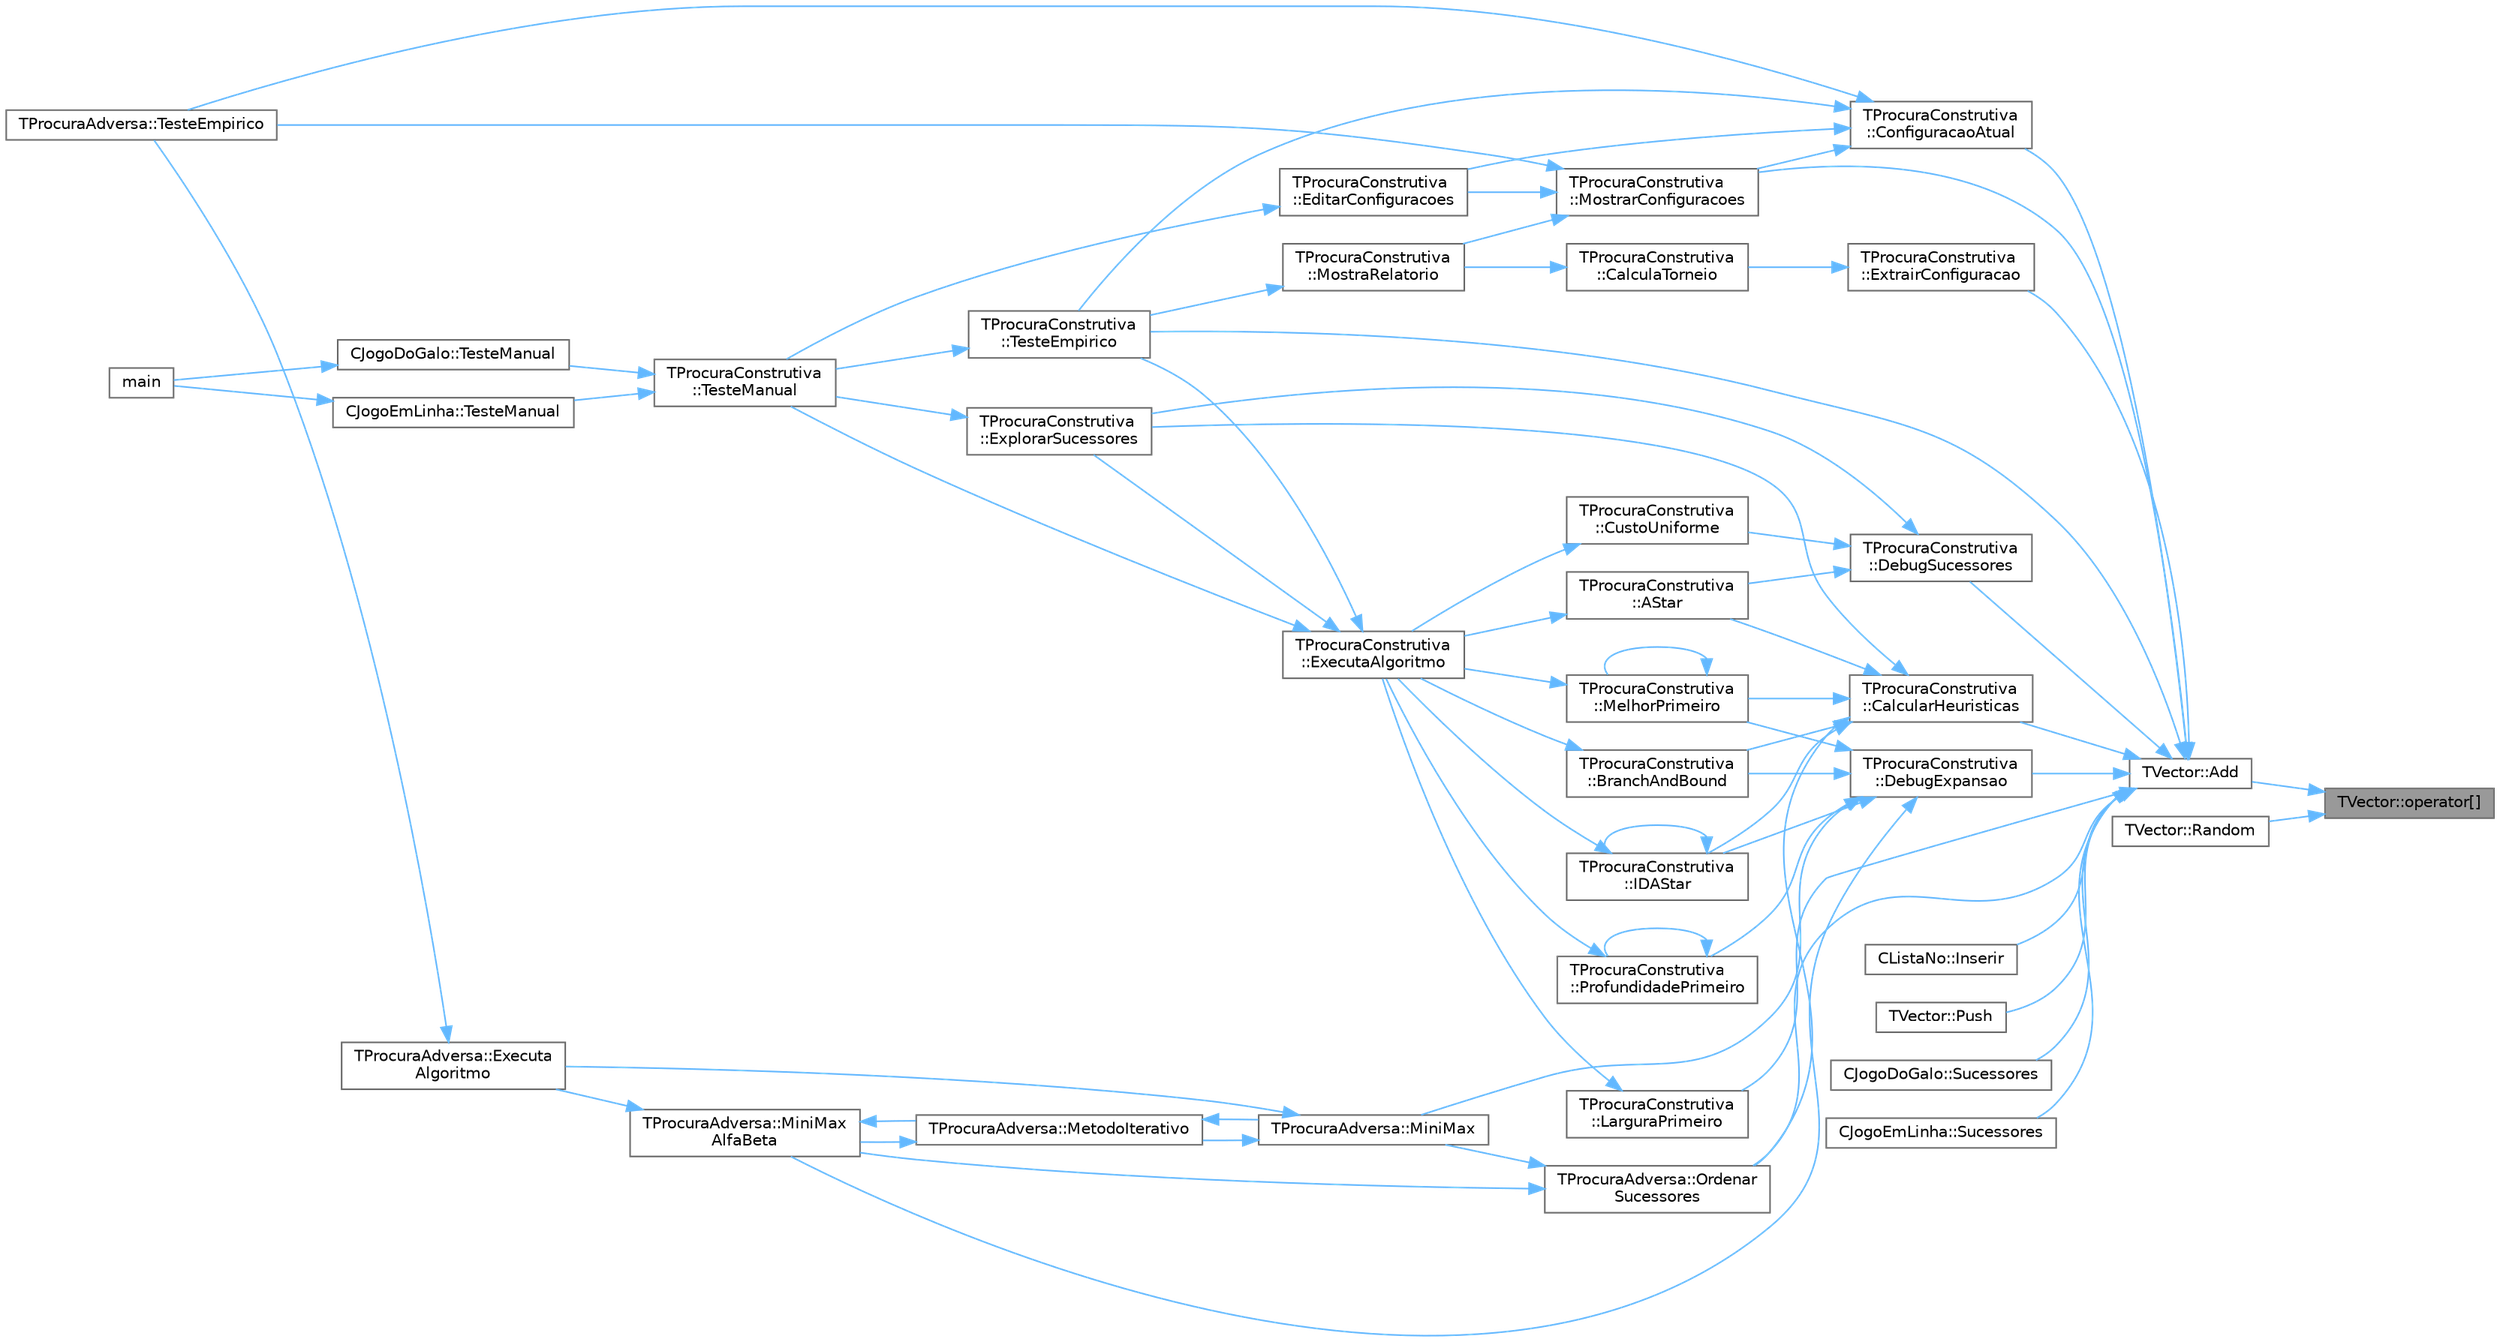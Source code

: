 digraph "TVector::operator[]"
{
 // LATEX_PDF_SIZE
  bgcolor="transparent";
  edge [fontname=Helvetica,fontsize=10,labelfontname=Helvetica,labelfontsize=10];
  node [fontname=Helvetica,fontsize=10,shape=box,height=0.2,width=0.4];
  rankdir="RL";
  Node1 [id="Node000001",label="TVector::operator[]",height=0.2,width=0.4,color="gray40", fillcolor="grey60", style="filled", fontcolor="black",tooltip=" "];
  Node1 -> Node2 [id="edge70_Node000001_Node000002",dir="back",color="steelblue1",style="solid",tooltip=" "];
  Node2 [id="Node000002",label="TVector::Add",height=0.2,width=0.4,color="grey40", fillcolor="white", style="filled",URL="$classTVector.html#a21e44df6bc9513d711e2047abc5abf3d",tooltip=" "];
  Node2 -> Node3 [id="edge71_Node000002_Node000003",dir="back",color="steelblue1",style="solid",tooltip=" "];
  Node3 [id="Node000003",label="TProcuraConstrutiva\l::CalcularHeuristicas",height=0.2,width=0.4,color="grey40", fillcolor="white", style="filled",URL="$classTProcuraConstrutiva.html#a640e74c9b6cd340761db671438ad679e",tooltip=" "];
  Node3 -> Node4 [id="edge72_Node000003_Node000004",dir="back",color="steelblue1",style="solid",tooltip=" "];
  Node4 [id="Node000004",label="TProcuraConstrutiva\l::AStar",height=0.2,width=0.4,color="grey40", fillcolor="white", style="filled",URL="$group__ProcurasInformadas.html#ga37dd78e1a9a6742700728135f81964b4",tooltip="Executa a procura A*, algoritmo informado."];
  Node4 -> Node5 [id="edge73_Node000004_Node000005",dir="back",color="steelblue1",style="solid",tooltip=" "];
  Node5 [id="Node000005",label="TProcuraConstrutiva\l::ExecutaAlgoritmo",height=0.2,width=0.4,color="grey40", fillcolor="white", style="filled",URL="$group__RedefinicaoOpcional.html#gae52871eb18c8ae656a2174acf43b3bb3",tooltip="Executa o algoritmo com os parametros atuais."];
  Node5 -> Node6 [id="edge74_Node000005_Node000006",dir="back",color="steelblue1",style="solid",tooltip=" "];
  Node6 [id="Node000006",label="TProcuraConstrutiva\l::ExplorarSucessores",height=0.2,width=0.4,color="grey40", fillcolor="white", style="filled",URL="$classTProcuraConstrutiva.html#ab5639efca5e48b564a8bdd9ec23a8955",tooltip=" "];
  Node6 -> Node7 [id="edge75_Node000006_Node000007",dir="back",color="steelblue1",style="solid",tooltip=" "];
  Node7 [id="Node000007",label="TProcuraConstrutiva\l::TesteManual",height=0.2,width=0.4,color="grey40", fillcolor="white", style="filled",URL="$group__RedefinicaoMandatoria.html#ga843a501e25cbaff7eb51d8d29995be3a",tooltip="Inicializa a interação com o utilizador."];
  Node7 -> Node8 [id="edge76_Node000007_Node000008",dir="back",color="steelblue1",style="solid",tooltip=" "];
  Node8 [id="Node000008",label="CJogoDoGalo::TesteManual",height=0.2,width=0.4,color="grey40", fillcolor="white", style="filled",URL="$classCJogoDoGalo.html#a113984a3801a93ebce61e0a700a413ab",tooltip="Inicializa a interação com o utilizador."];
  Node8 -> Node9 [id="edge77_Node000008_Node000009",dir="back",color="steelblue1",style="solid",tooltip=" "];
  Node9 [id="Node000009",label="main",height=0.2,width=0.4,color="grey40", fillcolor="white", style="filled",URL="$teste_8cpp.html#a0ddf1224851353fc92bfbff6f499fa97",tooltip=" "];
  Node7 -> Node10 [id="edge78_Node000007_Node000010",dir="back",color="steelblue1",style="solid",tooltip=" "];
  Node10 [id="Node000010",label="CJogoEmLinha::TesteManual",height=0.2,width=0.4,color="grey40", fillcolor="white", style="filled",URL="$classCJogoEmLinha.html#ad289e94136b44c9e3e942acf64ff0449",tooltip="Inicializa a interação com o utilizador."];
  Node10 -> Node9 [id="edge79_Node000010_Node000009",dir="back",color="steelblue1",style="solid",tooltip=" "];
  Node5 -> Node11 [id="edge80_Node000005_Node000011",dir="back",color="steelblue1",style="solid",tooltip=" "];
  Node11 [id="Node000011",label="TProcuraConstrutiva\l::TesteEmpirico",height=0.2,width=0.4,color="grey40", fillcolor="white", style="filled",URL="$group__RedefinicaoOpcional.html#gab2fca28035f165ce7c1d40acbfc8c971",tooltip="Executa testes empíricos, em todas as configurações guardadas, nas instâncias selecionadas."];
  Node11 -> Node7 [id="edge81_Node000011_Node000007",dir="back",color="steelblue1",style="solid",tooltip=" "];
  Node5 -> Node7 [id="edge82_Node000005_Node000007",dir="back",color="steelblue1",style="solid",tooltip=" "];
  Node3 -> Node12 [id="edge83_Node000003_Node000012",dir="back",color="steelblue1",style="solid",tooltip=" "];
  Node12 [id="Node000012",label="TProcuraConstrutiva\l::BranchAndBound",height=0.2,width=0.4,color="grey40", fillcolor="white", style="filled",URL="$group__ProcurasInformadas.html#gafe804dbf6cabda9e627500c2d4f8aafd",tooltip="Executa o algoritmo Branch-and-Bound, um algoritmo informado."];
  Node12 -> Node5 [id="edge84_Node000012_Node000005",dir="back",color="steelblue1",style="solid",tooltip=" "];
  Node3 -> Node6 [id="edge85_Node000003_Node000006",dir="back",color="steelblue1",style="solid",tooltip=" "];
  Node3 -> Node13 [id="edge86_Node000003_Node000013",dir="back",color="steelblue1",style="solid",tooltip=" "];
  Node13 [id="Node000013",label="TProcuraConstrutiva\l::IDAStar",height=0.2,width=0.4,color="grey40", fillcolor="white", style="filled",URL="$group__ProcurasInformadas.html#gae77f9608e7988052377d7025bee7c4e8",tooltip="Executa a procura IDA*, algoritmo informado."];
  Node13 -> Node5 [id="edge87_Node000013_Node000005",dir="back",color="steelblue1",style="solid",tooltip=" "];
  Node13 -> Node13 [id="edge88_Node000013_Node000013",dir="back",color="steelblue1",style="solid",tooltip=" "];
  Node3 -> Node14 [id="edge89_Node000003_Node000014",dir="back",color="steelblue1",style="solid",tooltip=" "];
  Node14 [id="Node000014",label="TProcuraConstrutiva\l::MelhorPrimeiro",height=0.2,width=0.4,color="grey40", fillcolor="white", style="filled",URL="$group__ProcurasInformadas.html#gaebb84182343041bc276e4ceceb4b13aa",tooltip="Executa a procura melhor primeiro, algoritmo informado."];
  Node14 -> Node5 [id="edge90_Node000014_Node000005",dir="back",color="steelblue1",style="solid",tooltip=" "];
  Node14 -> Node14 [id="edge91_Node000014_Node000014",dir="back",color="steelblue1",style="solid",tooltip=" "];
  Node3 -> Node15 [id="edge92_Node000003_Node000015",dir="back",color="steelblue1",style="solid",tooltip=" "];
  Node15 [id="Node000015",label="TProcuraAdversa::Ordenar\lSucessores",height=0.2,width=0.4,color="grey40", fillcolor="white", style="filled",URL="$classTProcuraAdversa.html#a369a3b5182150b22fd6deb0d46916d49",tooltip=" "];
  Node15 -> Node16 [id="edge93_Node000015_Node000016",dir="back",color="steelblue1",style="solid",tooltip=" "];
  Node16 [id="Node000016",label="TProcuraAdversa::MiniMax",height=0.2,width=0.4,color="grey40", fillcolor="white", style="filled",URL="$classTProcuraAdversa.html#a4d8542bcb03f17da8aa3038384104f24",tooltip="retorna o valor do estado actual, apos procura de profundidade nivel"];
  Node16 -> Node17 [id="edge94_Node000016_Node000017",dir="back",color="steelblue1",style="solid",tooltip=" "];
  Node17 [id="Node000017",label="TProcuraAdversa::Executa\lAlgoritmo",height=0.2,width=0.4,color="grey40", fillcolor="white", style="filled",URL="$classTProcuraAdversa.html#aff6f48defaa10c14d160ac3990fd029b",tooltip="Executa o algoritmo com os parametros atuais."];
  Node17 -> Node18 [id="edge95_Node000017_Node000018",dir="back",color="steelblue1",style="solid",tooltip=" "];
  Node18 [id="Node000018",label="TProcuraAdversa::TesteEmpirico",height=0.2,width=0.4,color="grey40", fillcolor="white", style="filled",URL="$classTProcuraAdversa.html#ae849ba1f915dc5e0875faa281ba4bdbb",tooltip="Executa testes empíricos, em todas as configurações guardadas, nas instâncias selecionadas."];
  Node16 -> Node19 [id="edge96_Node000016_Node000019",dir="back",color="steelblue1",style="solid",tooltip=" "];
  Node19 [id="Node000019",label="TProcuraAdversa::MetodoIterativo",height=0.2,width=0.4,color="grey40", fillcolor="white", style="filled",URL="$classTProcuraAdversa.html#a7c4153974c32753901326271fee90197",tooltip="iteração, aumentando o nível progressivamente"];
  Node19 -> Node16 [id="edge97_Node000019_Node000016",dir="back",color="steelblue1",style="solid",tooltip=" "];
  Node19 -> Node20 [id="edge98_Node000019_Node000020",dir="back",color="steelblue1",style="solid",tooltip=" "];
  Node20 [id="Node000020",label="TProcuraAdversa::MiniMax\lAlfaBeta",height=0.2,width=0.4,color="grey40", fillcolor="white", style="filled",URL="$classTProcuraAdversa.html#adb3f857b1c8b3ee26682e335dc6ed601",tooltip="retorna o valor do estado actual, apos procura de profundidade nivel. Idêntico a MiniMax"];
  Node20 -> Node17 [id="edge99_Node000020_Node000017",dir="back",color="steelblue1",style="solid",tooltip=" "];
  Node20 -> Node19 [id="edge100_Node000020_Node000019",dir="back",color="steelblue1",style="solid",tooltip=" "];
  Node15 -> Node20 [id="edge101_Node000015_Node000020",dir="back",color="steelblue1",style="solid",tooltip=" "];
  Node2 -> Node21 [id="edge102_Node000002_Node000021",dir="back",color="steelblue1",style="solid",tooltip=" "];
  Node21 [id="Node000021",label="TProcuraConstrutiva\l::ConfiguracaoAtual",height=0.2,width=0.4,color="grey40", fillcolor="white", style="filled",URL="$classTProcuraConstrutiva.html#a4c50b21dc4dc6a689af754dfce6e272f",tooltip=" "];
  Node21 -> Node22 [id="edge103_Node000021_Node000022",dir="back",color="steelblue1",style="solid",tooltip=" "];
  Node22 [id="Node000022",label="TProcuraConstrutiva\l::EditarConfiguracoes",height=0.2,width=0.4,color="grey40", fillcolor="white", style="filled",URL="$classTProcuraConstrutiva.html#a7e5329143aa8df478b68741d47fa6a7f",tooltip=" "];
  Node22 -> Node7 [id="edge104_Node000022_Node000007",dir="back",color="steelblue1",style="solid",tooltip=" "];
  Node21 -> Node23 [id="edge105_Node000021_Node000023",dir="back",color="steelblue1",style="solid",tooltip=" "];
  Node23 [id="Node000023",label="TProcuraConstrutiva\l::MostrarConfiguracoes",height=0.2,width=0.4,color="grey40", fillcolor="white", style="filled",URL="$classTProcuraConstrutiva.html#a9d4bc5b86186bcba9cbee82588ada2fb",tooltip=" "];
  Node23 -> Node22 [id="edge106_Node000023_Node000022",dir="back",color="steelblue1",style="solid",tooltip=" "];
  Node23 -> Node24 [id="edge107_Node000023_Node000024",dir="back",color="steelblue1",style="solid",tooltip=" "];
  Node24 [id="Node000024",label="TProcuraConstrutiva\l::MostraRelatorio",height=0.2,width=0.4,color="grey40", fillcolor="white", style="filled",URL="$classTProcuraConstrutiva.html#ac7e1356d8cd516f18380d4f4c5730c2b",tooltip=" "];
  Node24 -> Node11 [id="edge108_Node000024_Node000011",dir="back",color="steelblue1",style="solid",tooltip=" "];
  Node23 -> Node18 [id="edge109_Node000023_Node000018",dir="back",color="steelblue1",style="solid",tooltip=" "];
  Node21 -> Node18 [id="edge110_Node000021_Node000018",dir="back",color="steelblue1",style="solid",tooltip=" "];
  Node21 -> Node11 [id="edge111_Node000021_Node000011",dir="back",color="steelblue1",style="solid",tooltip=" "];
  Node2 -> Node25 [id="edge112_Node000002_Node000025",dir="back",color="steelblue1",style="solid",tooltip=" "];
  Node25 [id="Node000025",label="TProcuraConstrutiva\l::DebugExpansao",height=0.2,width=0.4,color="grey40", fillcolor="white", style="filled",URL="$classTProcuraConstrutiva.html#ad02feccb0f347d9a475ed1b883cc12aa",tooltip=" "];
  Node25 -> Node12 [id="edge113_Node000025_Node000012",dir="back",color="steelblue1",style="solid",tooltip=" "];
  Node25 -> Node13 [id="edge114_Node000025_Node000013",dir="back",color="steelblue1",style="solid",tooltip=" "];
  Node25 -> Node14 [id="edge115_Node000025_Node000014",dir="back",color="steelblue1",style="solid",tooltip=" "];
  Node25 -> Node16 [id="edge116_Node000025_Node000016",dir="back",color="steelblue1",style="solid",tooltip=" "];
  Node25 -> Node20 [id="edge117_Node000025_Node000020",dir="back",color="steelblue1",style="solid",tooltip=" "];
  Node25 -> Node26 [id="edge118_Node000025_Node000026",dir="back",color="steelblue1",style="solid",tooltip=" "];
  Node26 [id="Node000026",label="TProcuraConstrutiva\l::ProfundidadePrimeiro",height=0.2,width=0.4,color="grey40", fillcolor="white", style="filled",URL="$group__ProcurasCegas.html#gaf00d9776f6b25d56138efb6725b86228",tooltip="Executa a procura em profundidade primeiro, algoritmo cego."];
  Node26 -> Node5 [id="edge119_Node000026_Node000005",dir="back",color="steelblue1",style="solid",tooltip=" "];
  Node26 -> Node26 [id="edge120_Node000026_Node000026",dir="back",color="steelblue1",style="solid",tooltip=" "];
  Node2 -> Node27 [id="edge121_Node000002_Node000027",dir="back",color="steelblue1",style="solid",tooltip=" "];
  Node27 [id="Node000027",label="TProcuraConstrutiva\l::DebugSucessores",height=0.2,width=0.4,color="grey40", fillcolor="white", style="filled",URL="$classTProcuraConstrutiva.html#a08aa14ddc895426b2ce3df4d763cbbd7",tooltip=" "];
  Node27 -> Node4 [id="edge122_Node000027_Node000004",dir="back",color="steelblue1",style="solid",tooltip=" "];
  Node27 -> Node28 [id="edge123_Node000027_Node000028",dir="back",color="steelblue1",style="solid",tooltip=" "];
  Node28 [id="Node000028",label="TProcuraConstrutiva\l::CustoUniforme",height=0.2,width=0.4,color="grey40", fillcolor="white", style="filled",URL="$group__ProcurasCegas.html#ga2343fafdecfd55b69c0ffb71e8f9426b",tooltip="Executa a procura por custo uniforme, algoritmo cego."];
  Node28 -> Node5 [id="edge124_Node000028_Node000005",dir="back",color="steelblue1",style="solid",tooltip=" "];
  Node27 -> Node6 [id="edge125_Node000027_Node000006",dir="back",color="steelblue1",style="solid",tooltip=" "];
  Node2 -> Node29 [id="edge126_Node000002_Node000029",dir="back",color="steelblue1",style="solid",tooltip=" "];
  Node29 [id="Node000029",label="TProcuraConstrutiva\l::ExtrairConfiguracao",height=0.2,width=0.4,color="grey40", fillcolor="white", style="filled",URL="$classTProcuraConstrutiva.html#adc31f777cf89c56571baedd4a48cea47",tooltip=" "];
  Node29 -> Node30 [id="edge127_Node000029_Node000030",dir="back",color="steelblue1",style="solid",tooltip=" "];
  Node30 [id="Node000030",label="TProcuraConstrutiva\l::CalculaTorneio",height=0.2,width=0.4,color="grey40", fillcolor="white", style="filled",URL="$classTProcuraConstrutiva.html#a589640c821d42dbcc476971995b511bf",tooltip=" "];
  Node30 -> Node24 [id="edge128_Node000030_Node000024",dir="back",color="steelblue1",style="solid",tooltip=" "];
  Node2 -> Node31 [id="edge129_Node000002_Node000031",dir="back",color="steelblue1",style="solid",tooltip=" "];
  Node31 [id="Node000031",label="CListaNo::Inserir",height=0.2,width=0.4,color="grey40", fillcolor="white", style="filled",URL="$classCListaNo.html#a487ec70de88cd34f0f4356b5d0144c72",tooltip=" "];
  Node2 -> Node32 [id="edge130_Node000002_Node000032",dir="back",color="steelblue1",style="solid",tooltip=" "];
  Node32 [id="Node000032",label="TProcuraConstrutiva\l::LarguraPrimeiro",height=0.2,width=0.4,color="grey40", fillcolor="white", style="filled",URL="$group__ProcurasCegas.html#gafe656922894d8a27b4cfb70128793af0",tooltip="Executa a procura em largura primeiro, algoritmo cego."];
  Node32 -> Node5 [id="edge131_Node000032_Node000005",dir="back",color="steelblue1",style="solid",tooltip=" "];
  Node2 -> Node23 [id="edge132_Node000002_Node000023",dir="back",color="steelblue1",style="solid",tooltip=" "];
  Node2 -> Node15 [id="edge133_Node000002_Node000015",dir="back",color="steelblue1",style="solid",tooltip=" "];
  Node2 -> Node33 [id="edge134_Node000002_Node000033",dir="back",color="steelblue1",style="solid",tooltip=" "];
  Node33 [id="Node000033",label="TVector::Push",height=0.2,width=0.4,color="grey40", fillcolor="white", style="filled",URL="$classTVector.html#ad9c1fb99a2d0d4f060c4746e6ce97d0f",tooltip=" "];
  Node2 -> Node34 [id="edge135_Node000002_Node000034",dir="back",color="steelblue1",style="solid",tooltip=" "];
  Node34 [id="Node000034",label="CJogoDoGalo::Sucessores",height=0.2,width=0.4,color="grey40", fillcolor="white", style="filled",URL="$classCJogoDoGalo.html#a00004ccf1fa3974c67e655291db65cfb",tooltip="Coloca em sucessores a lista de estados sucessores."];
  Node2 -> Node35 [id="edge136_Node000002_Node000035",dir="back",color="steelblue1",style="solid",tooltip=" "];
  Node35 [id="Node000035",label="CJogoEmLinha::Sucessores",height=0.2,width=0.4,color="grey40", fillcolor="white", style="filled",URL="$classCJogoEmLinha.html#a0fbafadc8f5d1b1ed8aa3ddde563285b",tooltip="Coloca em sucessores a lista de estados sucessores."];
  Node2 -> Node11 [id="edge137_Node000002_Node000011",dir="back",color="steelblue1",style="solid",tooltip=" "];
  Node1 -> Node36 [id="edge138_Node000001_Node000036",dir="back",color="steelblue1",style="solid",tooltip=" "];
  Node36 [id="Node000036",label="TVector::Random",height=0.2,width=0.4,color="grey40", fillcolor="white", style="filled",URL="$classTVector.html#a769c6a55b72a463fd2313fbd638c7234",tooltip=" "];
}

